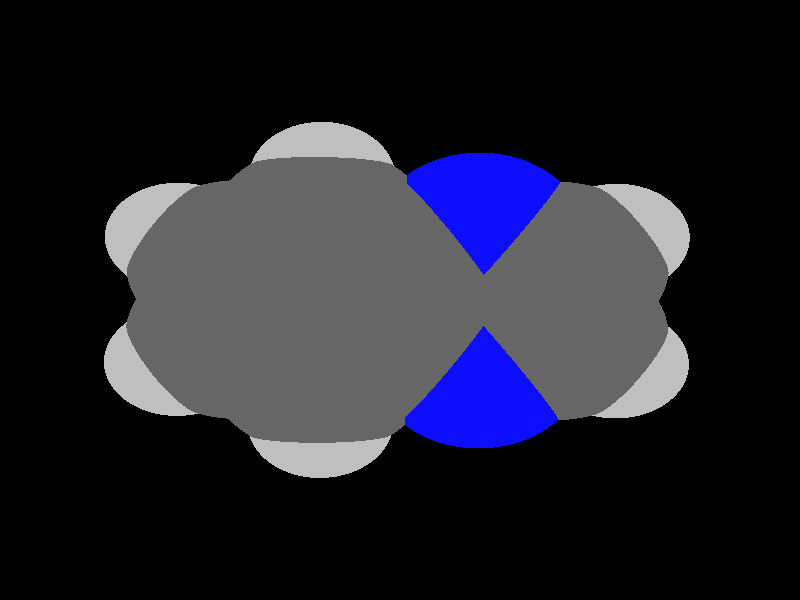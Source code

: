 global_settings {
	ambient_light rgb <0.200000002980232, 0.200000002980232, 0.200000002980232>
	max_trace_level 15
}

background { color rgb <0,0,0> }

camera {
	perspective
	location <0, 0, 16.6462347949874>
	angle 40
	up <0, 1, 0>
	right <1, 0, 0> * 1
	direction <0, 0, -1> }

light_source {
	<28.5127564927621, 24.9486611345296, 35.6409450848611>
	color rgb <1, 1, 1>
	fade_distance 71.2818901697222
	fade_power 0
	spotlight
	area_light <20, 0, 0>, <0, 0, 20>, 20, 20
	circular
	orient
	point_at <-28.5127564927621, -24.9486611345296, -35.6409450848611>
}

light_source {
	<-28.5127564927621, 24.9486611345296, -17.8204725424306>
	color rgb <0.300000011920929, 0.300000011920929, 0.300000011920929> shadowless
	fade_distance 71.2818901697222
	fade_power 0
	parallel
	point_at <28.5127564927621, -24.9486611345296, 17.8204725424306>
}

#default {
	finish {ambient 0.5 diffuse 1 specular 0.2 roughness .01 metallic 1}
}

union {
cylinder {
	<1.23223318398683, -1.51762748496454, 0.000115713696047276>, 	<1.79342051295599, -1.16716740448715, 0.000130701101153231>, 0.075
	pigment { rgbt <0.0500000007450581, 0.0500000007450581, 1, 0> }
}
cylinder {
	<1.11305239214032, -1.32678477813467, 0.000105482013206461>, 	<1.67423972110947, -0.97632469765728, 0.000120469418312415>, 0.075
	pigment { rgbt <0.0500000007450581, 0.0500000007450581, 1, 0> }
}
cylinder {
	<1.79342051295599, -1.16716740448715, 0.000130701101153231>, 	<2.3775089667478, -0.802405628953467, 0.000146300117422484>, 0.075
	pigment { rgbt <0.400000005960464, 0.400000005960464, 0.400000005960464, 0> }
}
cylinder {
	<1.67423972110947, -0.97632469765728, 0.000120469418312415>, 	<2.25832817490128, -0.611562922123598, 0.000136068434581668>, 0.075
	pigment { rgbt <0.400000005960464, 0.400000005960464, 0.400000005960464, 0> }
}
cylinder {
	<2.31791857082454, -0.706984275538533, 0.000141184276002083>, 	<2.32164864422121, -0.0171673577143222, 0.000122777507166229>, 0.075
	pigment { rgbt <0.400000005960464, 0.400000005960464, 0.400000005960464, 0> }
}
cylinder {
	<2.32164864422121, -0.0171673577143222, 0.000122777507166229>, 	<2.32537871761788, 0.672649560109888, 0.000104370738330376>, 0.075
	pigment { rgbt <0.400000005960464, 0.400000005960464, 0.400000005960464, 0> }
}
cylinder {
	<2.38599754850766, 0.767420902516517, 0.00010441009954333>, 	<1.80588791949674, 1.1384778761431, 6.92215405791628e-05>, 0.075
	pigment { rgbt <0.400000005960464, 0.400000005960464, 0.400000005960464, 0> }
}
cylinder {
	<2.2647598867281, 0.57787821770326, 0.000104331377117408>, 	<1.68465025771718, 0.948935191329845, 6.91428181532401e-05>, 0.075
	pigment { rgbt <0.400000005960464, 0.400000005960464, 0.400000005960464, 0> }
}
cylinder {
	<1.80588791949674, 1.1384778761431, 6.92215405791628e-05>, 	<1.24852341263346, 1.49498633037473, 3.54126657846994e-05>, 0.075
	pigment { rgbt <0.0500000007450581, 0.0500000007450581, 1, 0> }
}
cylinder {
	<1.68465025771718, 0.948935191329845, 6.91428181532401e-05>, 	<1.12728575085389, 1.30544364556147, 3.53339433587767e-05>, 0.075
	pigment { rgbt <0.0500000007450581, 0.0500000007450581, 1, 0> }
}
cylinder {
	<1.18790458174367, 1.4002149879681, 3.53733045717449e-05>, 	<0.621973199138819, 1.05927906075389, 2.01906367857545e-05>, 0.075
	pigment { rgbt <0.0500000007450581, 0.0500000007450581, 1, 0> }
}
cylinder {
	<0.621973199138819, 1.05927906075389, 2.01906367857545e-05>, 	<0.0329143724793781, 0.704410390410035, 4.38751162522576e-06>, 0.075
	pigment { rgbt <0.400000005960464, 0.400000005960464, 0.400000005960464, 0> }
}
cylinder {
	<0.0880062038576181, 0.802497800995235, 4.10137433433655e-06>, 	<-0.517868226123988, 1.14279358129795, -3.07427435080635e-05>, 0.075
	pigment { rgbt <0.400000005960464, 0.400000005960464, 0.400000005960464, 0> }
}
cylinder {
	<-0.0221774588988618, 0.606322979824834, 4.6736489161012e-06>, 	<-0.628051888880468, 0.94661876012755, -3.01704689262989e-05>, 0.075
	pigment { rgbt <0.400000005960464, 0.400000005960464, 0.400000005960464, 0> }
}
cylinder {
	<-0.517868226123988, 1.14279358129795, -3.07427435080635e-05>, 	<-1.12374265610559, 1.48308936160067, -6.55868613504636e-05>, 0.075
	pigment { rgbt <0.400000005960464, 0.400000005960464, 0.400000005960464, 0> }
}
cylinder {
	<-0.628051888880468, 0.94661876012755, -3.01704689262989e-05>, 	<-1.23392631886207, 1.28691454043027, -6.50145867686989e-05>, 0.075
	pigment { rgbt <0.400000005960464, 0.400000005960464, 0.400000005960464, 0> }
}
cylinder {
	<-1.17883448748383, 1.38500195101547, -6.53007240595744e-05>, 	<-1.78771412000086, 1.04388615970519, -8.16088594468327e-05>, 0.075
	pigment { rgbt <0.400000005960464, 0.400000005960464, 0.400000005960464, 0> }
}
cylinder {
	<-1.78771412000086, 1.04388615970519, -8.16088594468327e-05>, 	<-2.3965937525179, 0.702770368394914, -9.7916994834091e-05>, 0.075
	pigment { rgbt <0.400000005960464, 0.400000005960464, 0.400000005960464, 0> }
}
cylinder {
	<-2.50909210771195, 0.703378690148824, -0.000102741514978352>, 	<-2.51284701827272, 0.00897450358448927, -8.42331503819998e-05>, 0.075
	pigment { rgbt <0.400000005960464, 0.400000005960464, 0.400000005960464, 0> }
}
cylinder {
	<-2.28409539732384, 0.702162046641004, -9.30924746898438e-05>, 	<-2.28785030788461, 0.00775786007666988, -7.45841100934916e-05>, 0.075
	pigment { rgbt <0.400000005960464, 0.400000005960464, 0.400000005960464, 0> }
}
cylinder {
	<-2.51284701827272, 0.00897450358448927, -8.42331503819998e-05>, 	<-2.51660192883348, -0.685429682979845, -6.57247857856476e-05>, 0.075
	pigment { rgbt <0.400000005960464, 0.400000005960464, 0.400000005960464, 0> }
}
cylinder {
	<-2.28785030788461, 0.00775786007666988, -7.45841100934916e-05>, 	<-2.29160521844537, -0.686646326487665, -5.60757454971394e-05>, 0.075
	pigment { rgbt <0.400000005960464, 0.400000005960464, 0.400000005960464, 0> }
}
cylinder {
	<-2.40410357363943, -0.686038004733755, -6.09002656413866e-05>, 	<-1.79894852685687, -1.03371855890633, -2.61559531413462e-05>, 0.075
	pigment { rgbt <0.400000005960464, 0.400000005960464, 0.400000005960464, 0> }
}
cylinder {
	<-1.79894852685687, -1.03371855890633, -2.61559531413462e-05>, 	<-1.1937934800743, -1.3813991130789, 8.5883593586943e-06>, 0.075
	pigment { rgbt <0.400000005960464, 0.400000005960464, 0.400000005960464, 0> }
}
cylinder {
	<-1.13976563278039, -1.48007657601815, 1.35541214155839e-05>, 	<-0.53024650661023, -1.14635289307866, 3.04235715846376e-05>, 0.075
	pigment { rgbt <0.400000005960464, 0.400000005960464, 0.400000005960464, 0> }
}
cylinder {
	<-1.24782132736822, -1.28272165013965, 3.62259730179095e-06>, 	<-0.638302201198058, -0.948997967200165, 2.04920474708447e-05>, 0.075
	pigment { rgbt <0.400000005960464, 0.400000005960464, 0.400000005960464, 0> }
}
cylinder {
	<-0.53024650661023, -1.14635289307866, 3.04235715846376e-05>, 	<0.0792726195599296, -0.812629210139171, 4.72930217536913e-05>, 0.075
	pigment { rgbt <0.400000005960464, 0.400000005960464, 0.400000005960464, 0> }
}
cylinder {
	<-0.638302201198058, -0.948997967200165, 2.04920474708447e-05>, 	<-0.0287830750278983, -0.615274284260675, 3.73614976398984e-05>, 0.075
	pigment { rgbt <0.400000005960464, 0.400000005960464, 0.400000005960464, 0> }
}
cylinder {
	<1.17264278806358, -1.42220613154961, 0.000110597854626875>, 	<0.610431489218366, -1.07516995765378, 7.71460799853687e-05>, 0.075
	pigment { rgbt <0.0500000007450581, 0.0500000007450581, 1, 0> }
}
cylinder {
	<0.610431489218366, -1.07516995765378, 7.71460799853687e-05>, 	<0.0252447722660157, -0.713951747199923, 4.23272596968018e-05>, 0.075
	pigment { rgbt <0.400000005960464, 0.400000005960464, 0.400000005960464, 0> }
}
cylinder {
	<0.0329143724793781, 0.704410390410035, 4.38751162522576e-06>, 	<0.0290795723726969, -0.00477067839494422, 2.33573856610138e-05>, 0.075
	pigment { rgbt <0.400000005960464, 0.400000005960464, 0.400000005960464, 0> }
}
cylinder {
	<0.0290795723726969, -0.00477067839494422, 2.33573856610138e-05>, 	<0.0252447722660157, -0.713951747199923, 4.23272596968018e-05>, 0.075
	pigment { rgbt <0.400000005960464, 0.400000005960464, 0.400000005960464, 0> }
}
cylinder {
	<2.32537871761788, 0.672649560109888, 0.000104370738330376>, 	<2.89202211842471, 1.01758308394864, 0.000120223458265751>, 0.075
	pigment { rgbt <0.400000005960464, 0.400000005960464, 0.400000005960464, 0> }
}
cylinder {
	<2.89202211842471, 1.01758308394864, 0.000120223458265751>, 	<3.25109854849878, 1.23616411423423, 0.0001302691732132>, 0.075
	pigment { rgbt <0.75, 0.75, 0.75, 0> }
}
cylinder {
	<-1.17883448748383, 1.38500195101547, -6.53007240595744e-05>, 	<-1.1739321750012, 2.05010855179123, -8.29899284705271e-05>, 0.075
	pigment { rgbt <0.400000005960464, 0.400000005960464, 0.400000005960464, 0> }
}
cylinder {
	<-1.1739321750012, 2.05010855179123, -8.29899284705271e-05>, 	<-1.17082089808138, 2.47222175317135, -9.42164697423556e-05>, 0.075
	pigment { rgbt <0.75, 0.75, 0.75, 0> }
}
cylinder {
	<-2.3965937525179, 0.702770368394914, -9.7916994834091e-05>, 	<-2.968507874657, 1.04213508397931, -0.000130916137095089>, 0.075
	pigment { rgbt <0.400000005960464, 0.400000005960464, 0.400000005960464, 0> }
}
cylinder {
	<-2.968507874657, 1.04213508397931, -0.000130916137095089>, 	<-3.33144372959683, 1.2574954299109, -0.000151857343904217>, 0.075
	pigment { rgbt <0.75, 0.75, 0.75, 0> }
}
cylinder {
	<-2.40410357363943, -0.686038004733755, -6.09002656413866e-05>, 	<-2.97965431042362, -1.01919791712114, -7.58578826920437e-05>, 0.075
	pigment { rgbt <0.400000005960464, 0.400000005960464, 0.400000005960464, 0> }
}
cylinder {
	<-2.97965431042362, -1.01919791712114, -7.58578826920437e-05>, 	<-3.34489795650749, -1.23062070463984, -8.53499643438422e-05>, 0.075
	pigment { rgbt <0.75, 0.75, 0.75, 0> }
}
cylinder {
	<-1.1937934800743, -1.3813991130789, 8.5883593586943e-06>, 	<-1.19608424565471, -2.04651983558562, 2.64041984005174e-05>, 0.075
	pigment { rgbt <0.400000005960464, 0.400000005960464, 0.400000005960464, 0> }
}
cylinder {
	<-1.19608424565471, -2.04651983558562, 2.64041984005174e-05>, 	<-1.1975380913866, -2.46864199940773, 3.77111089690191e-05>, 0.075
	pigment { rgbt <0.75, 0.75, 0.75, 0> }
}
cylinder {
	<2.31791857082454, -0.706984275538533, 0.000141184276002083>, 	<2.88079861530878, -1.05802548902689, 0.000175535883342266>, 0.075
	pigment { rgbt <0.400000005960464, 0.400000005960464, 0.400000005960464, 0> }
}
cylinder {
	<2.88079861530878, -1.05802548902689, 0.000175535883342266>, 	<3.23749024282926, -1.28047690295232, 0.000197304163902543>, 0.075
	pigment { rgbt <0.75, 0.75, 0.75, 0> }
}
sphere {
	<1.17264278806358, -1.42220613154961, 0.000110597854626875>, 0.3834
	pigment { rgbt <0.0500000007450581, 0.0500000007450581, 1,0> }
}
sphere {
	<2.31791857082454, -0.706984275538533, 0.000141184276002083>, 0.4104
	pigment { rgbt <0.400000005960464, 0.400000005960464, 0.400000005960464,0> }
}
sphere {
	<2.32537871761788, 0.672649560109888, 0.000104370738330376>, 0.4104
	pigment { rgbt <0.400000005960464, 0.400000005960464, 0.400000005960464,0> }
}
sphere {
	<1.18790458174367, 1.4002149879681, 3.53733045717449e-05>, 0.3834
	pigment { rgbt <0.0500000007450581, 0.0500000007450581, 1,0> }
}
sphere {
	<0.0329143724793781, 0.704410390410035, 4.38751162522576e-06>, 0.4104
	pigment { rgbt <0.400000005960464, 0.400000005960464, 0.400000005960464,0> }
}
sphere {
	<-1.17883448748383, 1.38500195101547, -6.53007240595744e-05>, 0.4104
	pigment { rgbt <0.400000005960464, 0.400000005960464, 0.400000005960464,0> }
}
sphere {
	<-2.3965937525179, 0.702770368394914, -9.7916994834091e-05>, 0.4104
	pigment { rgbt <0.400000005960464, 0.400000005960464, 0.400000005960464,0> }
}
sphere {
	<-2.40410357363943, -0.686038004733755, -6.09002656413866e-05>, 0.4104
	pigment { rgbt <0.400000005960464, 0.400000005960464, 0.400000005960464,0> }
}
sphere {
	<-1.1937934800743, -1.3813991130789, 8.5883593586943e-06>, 0.4104
	pigment { rgbt <0.400000005960464, 0.400000005960464, 0.400000005960464,0> }
}
sphere {
	<0.0252447722660157, -0.713951747199923, 4.23272596968018e-05>, 0.4104
	pigment { rgbt <0.400000005960464, 0.400000005960464, 0.400000005960464,0> }
}
sphere {
	<3.25109854849878, 1.23616411423423, 0.0001302691732132>, 0.1674
	pigment { rgbt <0.75, 0.75, 0.75,0> }
}
sphere {
	<-1.17082089808138, 2.47222175317135, -9.42164697423556e-05>, 0.1674
	pigment { rgbt <0.75, 0.75, 0.75,0> }
}
sphere {
	<-3.33144372959683, 1.2574954299109, -0.000151857343904217>, 0.1674
	pigment { rgbt <0.75, 0.75, 0.75,0> }
}
sphere {
	<-3.34489795650749, -1.23062070463984, -8.53499643438422e-05>, 0.1674
	pigment { rgbt <0.75, 0.75, 0.75,0> }
}
sphere {
	<-1.1975380913866, -2.46864199940773, 3.77111089690191e-05>, 0.1674
	pigment { rgbt <0.75, 0.75, 0.75,0> }
}
sphere {
	<3.23749024282926, -1.28047690295232, 0.000197304163902543>, 0.1674
	pigment { rgbt <0.75, 0.75, 0.75,0> }
}
}
merge {
}
union {
}
merge {
sphere {
	<1.17264278806358, -1.42220613154961, 0.000110597854626875>, 1.549845
	pigment { rgbt <0, 0, 0,0> }
}
sphere {
	<2.31791857082454, -0.706984275538533, 0.000141184276002083>, 1.69983
	pigment { rgbt <0, 0, 0,0> }
}
sphere {
	<2.32537871761788, 0.672649560109888, 0.000104370738330376>, 1.69983
	pigment { rgbt <0, 0, 0,0> }
}
sphere {
	<1.18790458174367, 1.4002149879681, 3.53733045717449e-05>, 1.549845
	pigment { rgbt <0, 0, 0,0> }
}
sphere {
	<0.0329143724793781, 0.704410390410035, 4.38751162522576e-06>, 1.69983
	pigment { rgbt <0, 0, 0,0> }
}
sphere {
	<-1.17883448748383, 1.38500195101547, -6.53007240595744e-05>, 1.69983
	pigment { rgbt <0, 0, 0,0> }
}
sphere {
	<-2.3965937525179, 0.702770368394914, -9.7916994834091e-05>, 1.69983
	pigment { rgbt <0, 0, 0,0> }
}
sphere {
	<-2.40410357363943, -0.686038004733755, -6.09002656413866e-05>, 1.69983
	pigment { rgbt <0, 0, 0,0> }
}
sphere {
	<-1.1937934800743, -1.3813991130789, 8.5883593586943e-06>, 1.69983
	pigment { rgbt <0, 0, 0,0> }
}
sphere {
	<0.0252447722660157, -0.713951747199923, 4.23272596968018e-05>, 1.69983
	pigment { rgbt <0, 0, 0,0> }
}
sphere {
	<3.25109854849878, 1.23616411423423, 0.0001302691732132>, 1.09989
	pigment { rgbt <0, 0, 0,0> }
}
sphere {
	<-1.17082089808138, 2.47222175317135, -9.42164697423556e-05>, 1.09989
	pigment { rgbt <0, 0, 0,0> }
}
sphere {
	<-3.33144372959683, 1.2574954299109, -0.000151857343904217>, 1.09989
	pigment { rgbt <0, 0, 0,0> }
}
sphere {
	<-3.34489795650749, -1.23062070463984, -8.53499643438422e-05>, 1.09989
	pigment { rgbt <0, 0, 0,0> }
}
sphere {
	<-1.1975380913866, -2.46864199940773, 3.77111089690191e-05>, 1.09989
	pigment { rgbt <0, 0, 0,0> }
}
sphere {
	<3.23749024282926, -1.28047690295232, 0.000197304163902543>, 1.09989
	pigment { rgbt <0, 0, 0,0> }
}
sphere {
	<1.17264278806358, -1.42220613154961, 0.000110597854626875>, 1.55
	pigment { rgbt <0.0500000007450581, 0.0500000007450581, 1,0.350000023841858> }
}
sphere {
	<2.31791857082454, -0.706984275538533, 0.000141184276002083>, 1.7
	pigment { rgbt <0.400000005960464, 0.400000005960464, 0.400000005960464,0.350000023841858> }
}
sphere {
	<2.32537871761788, 0.672649560109888, 0.000104370738330376>, 1.7
	pigment { rgbt <0.400000005960464, 0.400000005960464, 0.400000005960464,0.350000023841858> }
}
sphere {
	<1.18790458174367, 1.4002149879681, 3.53733045717449e-05>, 1.55
	pigment { rgbt <0.0500000007450581, 0.0500000007450581, 1,0.350000023841858> }
}
sphere {
	<0.0329143724793781, 0.704410390410035, 4.38751162522576e-06>, 1.7
	pigment { rgbt <0.400000005960464, 0.400000005960464, 0.400000005960464,0.350000023841858> }
}
sphere {
	<-1.17883448748383, 1.38500195101547, -6.53007240595744e-05>, 1.7
	pigment { rgbt <0.400000005960464, 0.400000005960464, 0.400000005960464,0.350000023841858> }
}
sphere {
	<-2.3965937525179, 0.702770368394914, -9.7916994834091e-05>, 1.7
	pigment { rgbt <0.400000005960464, 0.400000005960464, 0.400000005960464,0.350000023841858> }
}
sphere {
	<-2.40410357363943, -0.686038004733755, -6.09002656413866e-05>, 1.7
	pigment { rgbt <0.400000005960464, 0.400000005960464, 0.400000005960464,0.350000023841858> }
}
sphere {
	<-1.1937934800743, -1.3813991130789, 8.5883593586943e-06>, 1.7
	pigment { rgbt <0.400000005960464, 0.400000005960464, 0.400000005960464,0.350000023841858> }
}
sphere {
	<0.0252447722660157, -0.713951747199923, 4.23272596968018e-05>, 1.7
	pigment { rgbt <0.400000005960464, 0.400000005960464, 0.400000005960464,0.350000023841858> }
}
sphere {
	<3.25109854849878, 1.23616411423423, 0.0001302691732132>, 1.1
	pigment { rgbt <0.75, 0.75, 0.75,0.350000023841858> }
}
sphere {
	<-1.17082089808138, 2.47222175317135, -9.42164697423556e-05>, 1.1
	pigment { rgbt <0.75, 0.75, 0.75,0.350000023841858> }
}
sphere {
	<-3.33144372959683, 1.2574954299109, -0.000151857343904217>, 1.1
	pigment { rgbt <0.75, 0.75, 0.75,0.350000023841858> }
}
sphere {
	<-3.34489795650749, -1.23062070463984, -8.53499643438422e-05>, 1.1
	pigment { rgbt <0.75, 0.75, 0.75,0.350000023841858> }
}
sphere {
	<-1.1975380913866, -2.46864199940773, 3.77111089690191e-05>, 1.1
	pigment { rgbt <0.75, 0.75, 0.75,0.350000023841858> }
}
sphere {
	<3.23749024282926, -1.28047690295232, 0.000197304163902543>, 1.1
	pigment { rgbt <0.75, 0.75, 0.75,0.350000023841858> }
}
}
